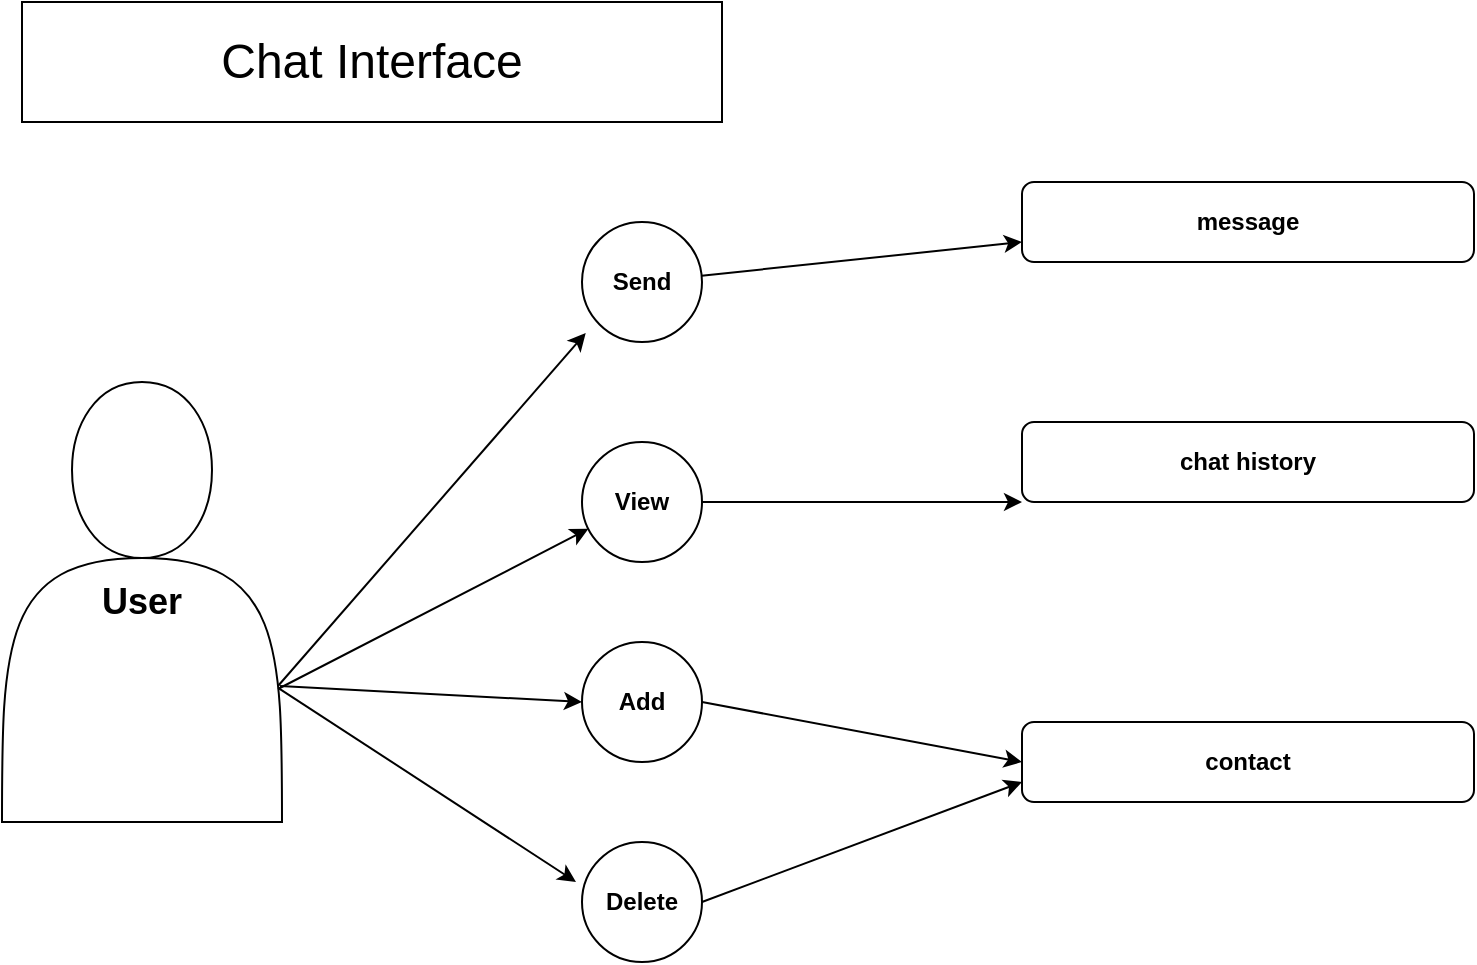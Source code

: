 <mxfile>
    <diagram id="DTeZdJMdxWH42q2IXm3W" name="Page-1">
        <mxGraphModel dx="1409" dy="558" grid="1" gridSize="10" guides="1" tooltips="1" connect="1" arrows="1" fold="1" page="1" pageScale="1" pageWidth="827" pageHeight="1169" math="0" shadow="0">
            <root>
                <mxCell id="0"/>
                <mxCell id="1" parent="0"/>
                <mxCell id="2" value="" style="endArrow=classic;html=1;entryX=0;entryY=0.75;entryDx=0;entryDy=0;" edge="1" parent="1" source="13" target="6">
                    <mxGeometry width="50" height="50" relative="1" as="geometry">
                        <mxPoint x="170" y="320" as="sourcePoint"/>
                        <mxPoint x="280" y="200" as="targetPoint"/>
                    </mxGeometry>
                </mxCell>
                <mxCell id="3" value="" style="endArrow=classic;html=1;entryX=0;entryY=1;entryDx=0;entryDy=0;exitX=1;exitY=0.5;exitDx=0;exitDy=0;" edge="1" parent="1" source="11" target="7">
                    <mxGeometry width="50" height="50" relative="1" as="geometry">
                        <mxPoint x="170" y="320" as="sourcePoint"/>
                        <mxPoint x="320" y="280" as="targetPoint"/>
                    </mxGeometry>
                </mxCell>
                <mxCell id="4" value="" style="endArrow=classic;html=1;entryX=0;entryY=0.5;entryDx=0;entryDy=0;exitX=1;exitY=0.5;exitDx=0;exitDy=0;" edge="1" parent="1" source="28" target="8">
                    <mxGeometry width="50" height="50" relative="1" as="geometry">
                        <mxPoint x="170" y="320" as="sourcePoint"/>
                        <mxPoint x="320" y="360" as="targetPoint"/>
                    </mxGeometry>
                </mxCell>
                <mxCell id="5" value="" style="endArrow=classic;html=1;entryX=0;entryY=0.75;entryDx=0;entryDy=0;exitX=1;exitY=0.5;exitDx=0;exitDy=0;" edge="1" parent="1" source="29" target="8">
                    <mxGeometry width="50" height="50" relative="1" as="geometry">
                        <mxPoint x="170" y="320" as="sourcePoint"/>
                        <mxPoint x="270" y="430" as="targetPoint"/>
                    </mxGeometry>
                </mxCell>
                <mxCell id="6" value="message" style="rounded=1;whiteSpace=wrap;html=1;fontStyle=1" vertex="1" parent="1">
                    <mxGeometry x="520" y="140" width="226" height="40" as="geometry"/>
                </mxCell>
                <mxCell id="7" value="chat history" style="rounded=1;whiteSpace=wrap;html=1;fontStyle=1" vertex="1" parent="1">
                    <mxGeometry x="520" y="260" width="226" height="40" as="geometry"/>
                </mxCell>
                <mxCell id="8" value="contact" style="rounded=1;whiteSpace=wrap;html=1;fontStyle=1" vertex="1" parent="1">
                    <mxGeometry x="520" y="410" width="226" height="40" as="geometry"/>
                </mxCell>
                <mxCell id="10" value="" style="endArrow=classic;html=1;entryX=0;entryY=0.75;entryDx=0;entryDy=0;exitX=0.979;exitY=0.7;exitDx=0;exitDy=0;exitPerimeter=0;" edge="1" parent="1" target="11">
                    <mxGeometry width="50" height="50" relative="1" as="geometry">
                        <mxPoint x="147" y="394" as="sourcePoint"/>
                        <mxPoint x="400" y="350" as="targetPoint"/>
                    </mxGeometry>
                </mxCell>
                <mxCell id="11" value="&lt;b&gt;View&lt;/b&gt;" style="ellipse;whiteSpace=wrap;html=1;aspect=fixed;" vertex="1" parent="1">
                    <mxGeometry x="300" y="270" width="60" height="60" as="geometry"/>
                </mxCell>
                <mxCell id="12" value="" style="endArrow=classic;html=1;entryX=0.031;entryY=0.925;entryDx=0;entryDy=0;entryPerimeter=0;exitX=0.986;exitY=0.691;exitDx=0;exitDy=0;exitPerimeter=0;" edge="1" parent="1" target="13">
                    <mxGeometry width="50" height="50" relative="1" as="geometry">
                        <mxPoint x="148" y="392" as="sourcePoint"/>
                        <mxPoint x="327" y="157" as="targetPoint"/>
                    </mxGeometry>
                </mxCell>
                <mxCell id="13" value="&lt;span style=&quot;color: rgb(0, 0, 0); font-weight: 700;&quot;&gt;Send&lt;/span&gt;" style="ellipse;whiteSpace=wrap;html=1;aspect=fixed;" vertex="1" parent="1">
                    <mxGeometry x="300" y="160" width="60" height="60" as="geometry"/>
                </mxCell>
                <mxCell id="26" value="&lt;font style=&quot;font-size: 18px;&quot;&gt;&lt;b&gt;User&lt;/b&gt;&lt;/font&gt;" style="shape=actor;whiteSpace=wrap;html=1;" vertex="1" parent="1">
                    <mxGeometry x="10" y="240" width="140" height="220" as="geometry"/>
                </mxCell>
                <mxCell id="27" value="&lt;font style=&quot;font-size: 24px;&quot;&gt;Chat Interface&lt;/font&gt;" style="rounded=0;whiteSpace=wrap;html=1;" vertex="1" parent="1">
                    <mxGeometry x="20" y="50" width="350" height="60" as="geometry"/>
                </mxCell>
                <mxCell id="28" value="&lt;b&gt;Add&lt;/b&gt;" style="ellipse;whiteSpace=wrap;html=1;aspect=fixed;" vertex="1" parent="1">
                    <mxGeometry x="300" y="370" width="60" height="60" as="geometry"/>
                </mxCell>
                <mxCell id="29" value="&lt;b&gt;Delete&lt;/b&gt;" style="ellipse;whiteSpace=wrap;html=1;aspect=fixed;" vertex="1" parent="1">
                    <mxGeometry x="300" y="470" width="60" height="60" as="geometry"/>
                </mxCell>
                <mxCell id="30" value="" style="endArrow=classic;html=1;entryX=0;entryY=0.5;entryDx=0;entryDy=0;exitX=0.993;exitY=0.691;exitDx=0;exitDy=0;exitPerimeter=0;" edge="1" parent="1" source="26" target="28">
                    <mxGeometry width="50" height="50" relative="1" as="geometry">
                        <mxPoint x="157" y="404" as="sourcePoint"/>
                        <mxPoint x="313" y="323" as="targetPoint"/>
                    </mxGeometry>
                </mxCell>
                <mxCell id="31" value="" style="endArrow=classic;html=1;entryX=-0.05;entryY=0.333;entryDx=0;entryDy=0;exitX=0.986;exitY=0.695;exitDx=0;exitDy=0;exitPerimeter=0;entryPerimeter=0;" edge="1" parent="1" source="26" target="29">
                    <mxGeometry width="50" height="50" relative="1" as="geometry">
                        <mxPoint x="167" y="414" as="sourcePoint"/>
                        <mxPoint x="323" y="333" as="targetPoint"/>
                    </mxGeometry>
                </mxCell>
            </root>
        </mxGraphModel>
    </diagram>
</mxfile>